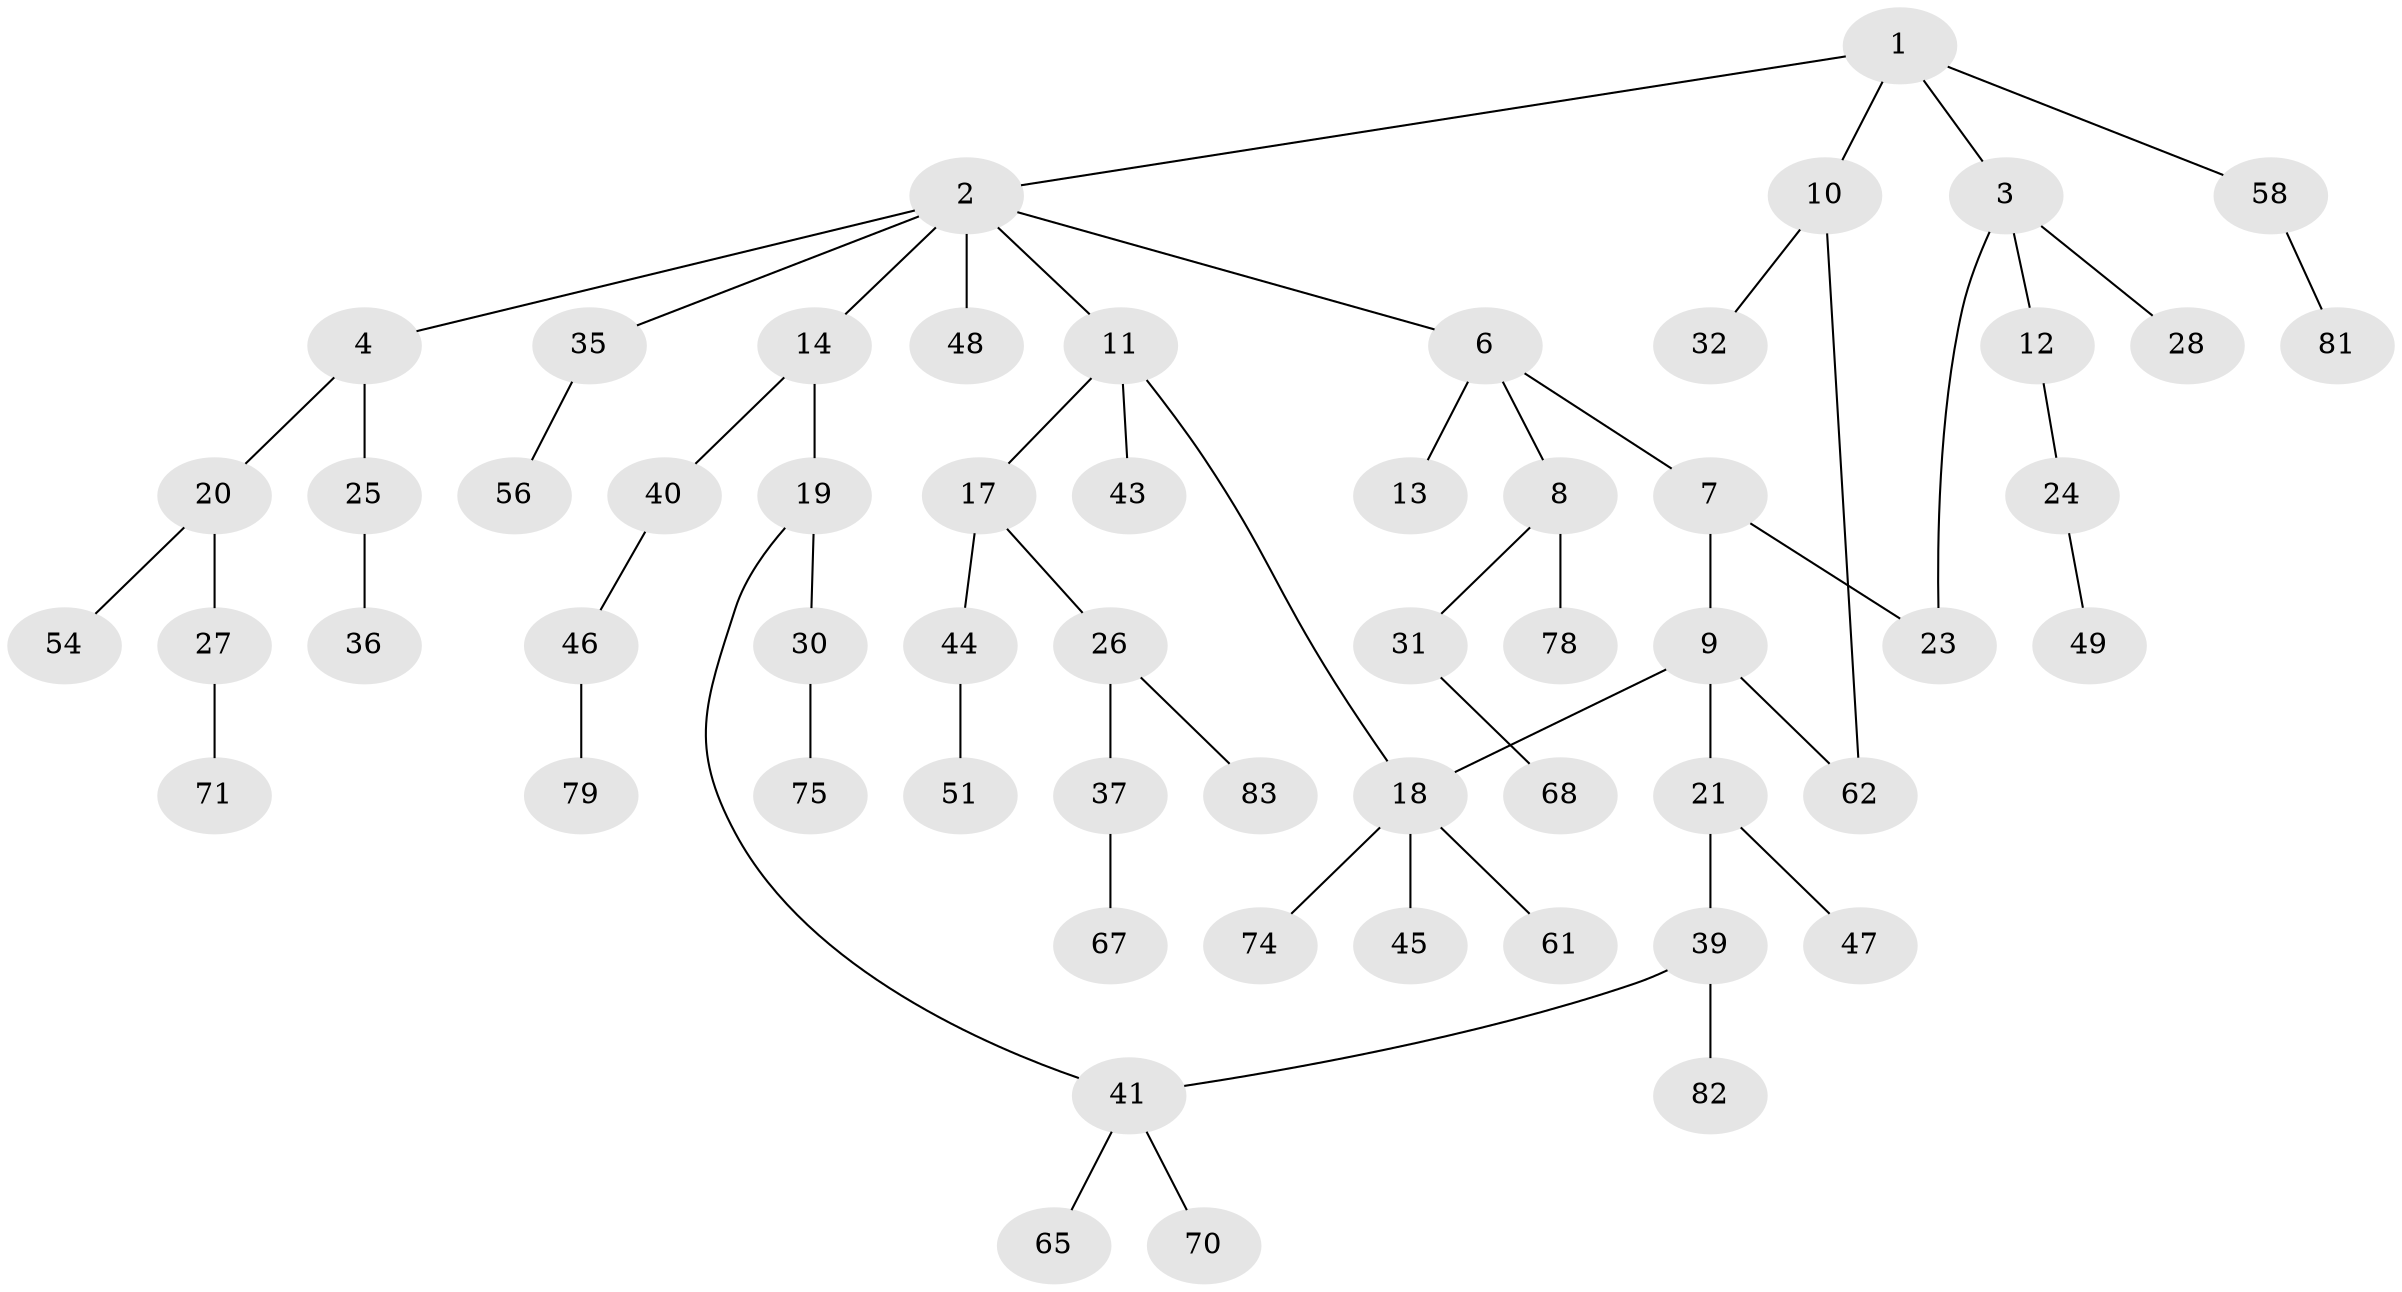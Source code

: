 // original degree distribution, {4: 0.10843373493975904, 6: 0.012048192771084338, 5: 0.03614457831325301, 3: 0.13253012048192772, 2: 0.27710843373493976, 1: 0.43373493975903615}
// Generated by graph-tools (version 1.1) at 2025/10/02/27/25 16:10:53]
// undirected, 58 vertices, 61 edges
graph export_dot {
graph [start="1"]
  node [color=gray90,style=filled];
  1;
  2 [super="+5"];
  3 [super="+66"];
  4;
  6 [super="+52"];
  7 [super="+38"];
  8 [super="+64"];
  9 [super="+63"];
  10 [super="+15"];
  11 [super="+16"];
  12;
  13;
  14 [super="+76"];
  17 [super="+22"];
  18 [super="+34"];
  19;
  20;
  21 [super="+42"];
  23;
  24 [super="+72"];
  25;
  26 [super="+77"];
  27 [super="+29"];
  28;
  30;
  31 [super="+33"];
  32;
  35;
  36;
  37 [super="+57"];
  39;
  40 [super="+53"];
  41 [super="+59"];
  43;
  44 [super="+50"];
  45 [super="+55"];
  46 [super="+60"];
  47;
  48;
  49;
  51;
  54;
  56 [super="+69"];
  58 [super="+80"];
  61;
  62;
  65;
  67 [super="+73"];
  68;
  70;
  71;
  74;
  75;
  78;
  79;
  81;
  82;
  83;
  1 -- 2;
  1 -- 3;
  1 -- 10;
  1 -- 58;
  2 -- 4;
  2 -- 6;
  2 -- 14;
  2 -- 48;
  2 -- 11;
  2 -- 35;
  3 -- 12;
  3 -- 28;
  3 -- 23;
  4 -- 20;
  4 -- 25;
  6 -- 7;
  6 -- 8;
  6 -- 13;
  7 -- 9;
  7 -- 23;
  8 -- 31;
  8 -- 78;
  9 -- 21;
  9 -- 62;
  9 -- 18;
  10 -- 32;
  10 -- 62;
  11 -- 17;
  11 -- 43;
  11 -- 18;
  12 -- 24;
  14 -- 19;
  14 -- 40;
  17 -- 44;
  17 -- 26;
  18 -- 45;
  18 -- 61;
  18 -- 74;
  19 -- 30;
  19 -- 41;
  20 -- 27;
  20 -- 54;
  21 -- 39;
  21 -- 47;
  24 -- 49;
  25 -- 36;
  26 -- 37;
  26 -- 83;
  27 -- 71;
  30 -- 75;
  31 -- 68;
  35 -- 56;
  37 -- 67;
  39 -- 82;
  39 -- 41;
  40 -- 46;
  41 -- 65;
  41 -- 70;
  44 -- 51;
  46 -- 79;
  58 -- 81;
}
